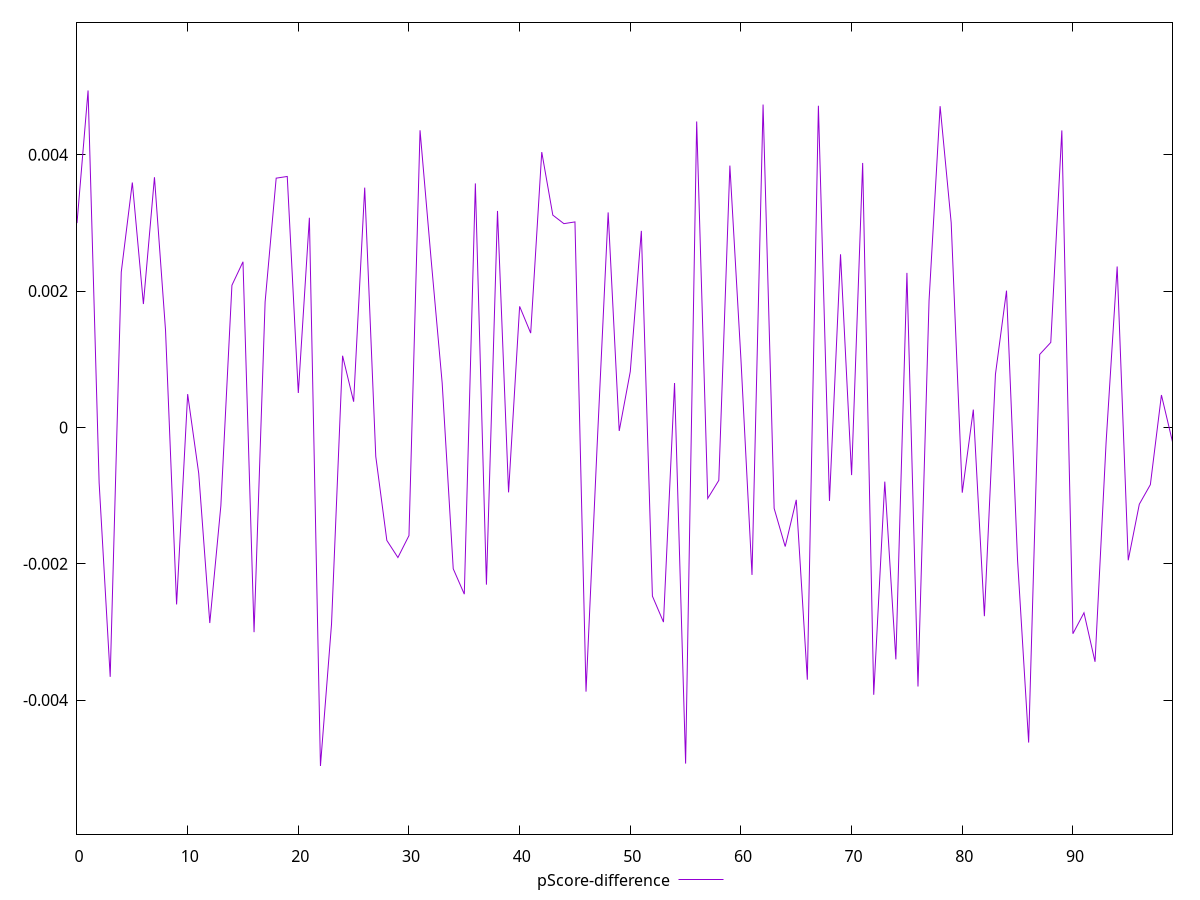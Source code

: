 reset

$pScoreDifference <<EOF
0 0.002997043691088608
1 0.004942931923626603
2 -0.0008118309407513791
3 -0.003658735158458548
4 0.0022793545978538887
5 0.0035928480835474286
6 0.0018105630452933674
7 0.0036703277141265644
8 0.0014258101736288609
9 -0.0025967075573894993
10 0.0004885621020646602
11 -0.0006738915973627524
12 -0.0028694493968285384
13 -0.0011489497162935347
14 0.0020853096420770934
15 0.0024300182312320118
16 -0.003003708349729184
17 0.0018415121078999563
18 0.0036566017025280173
19 0.0036814166324595776
20 0.0005051751527750392
21 0.003075334728327661
22 -0.004965964556569058
23 -0.0028874390474847855
24 0.0010515630049292568
25 0.0003772857476019853
26 0.0035178424794637397
27 -0.00042550193169399453
28 -0.001657546184706149
29 -0.0019083788963156767
30 -0.0015865009734303825
31 0.004358598518850676
32 0.0024672249619206443
33 0.0006523558560367348
34 -0.002073269617811513
35 -0.0024458101580114855
36 0.0035794497060666064
37 -0.002306091571869562
38 0.003175605647792734
39 -0.0009524136053870036
40 0.0017755094154814355
41 0.001383446103270236
42 0.00403888020702825
43 0.003114196718975948
44 0.0029893074410771714
45 0.0030147114314492685
46 -0.003876166395316849
47 -0.00028042710099041024
48 0.0031542356795584148
49 -0.00005141449674650467
50 0.000819263099010259
51 0.0028834071575950526
52 -0.0024743858177053157
53 -0.0028552855629906393
54 0.0006517063352580177
55 -0.004931105445565631
56 0.00448806238502808
57 -0.00104124491194868
58 -0.0007766838804073029
59 0.003840959342893413
60 0.0009993869487990859
61 -0.002163606252771899
62 0.004736262245337186
63 -0.0011876278424090003
64 -0.0017473948305166687
65 -0.0010621966124783055
66 -0.0037004248331223843
67 0.004719076074220507
68 -0.0010780856279278828
69 0.00253961251234458
70 -0.0006991136863384595
71 0.0038796967205405597
72 -0.00392177386381154
73 -0.0007948119384854069
74 -0.003402501961652593
75 0.0022668557459958327
76 -0.0038005089526220726
77 0.0018603625373071475
78 0.004712864671790662
79 0.003003202821575235
80 -0.0009573730802117097
81 0.00026148184251850726
82 -0.002768443090116701
83 0.0007792593286439775
84 0.002006406620650547
85 -0.0019507131505858144
86 -0.004622515920194359
87 0.0010712187026253872
88 0.0012468374380195657
89 0.004356574617242925
90 -0.0030260546005208555
91 -0.0027189908453827405
92 -0.003437847621947432
93 -0.00021852227535701374
94 0.0023607772175409103
95 -0.0019487495361585339
96 -0.0011267391205276311
97 -0.0008393787877181147
98 0.0004752334743562958
99 -0.0002118094991373498
EOF

set key outside below
set xrange [0:99]
set yrange [-0.005965964556569058:0.005942931923626603]
set trange [-0.005965964556569058:0.005942931923626603]
set terminal svg size 640, 500 enhanced background rgb 'white'
set output "report_00025_2021-02-22T21:38:55.199Z/mainthread-work-breakdown/samples/pages/pScore-difference/values.svg"

plot $pScoreDifference title "pScore-difference" with line

reset
